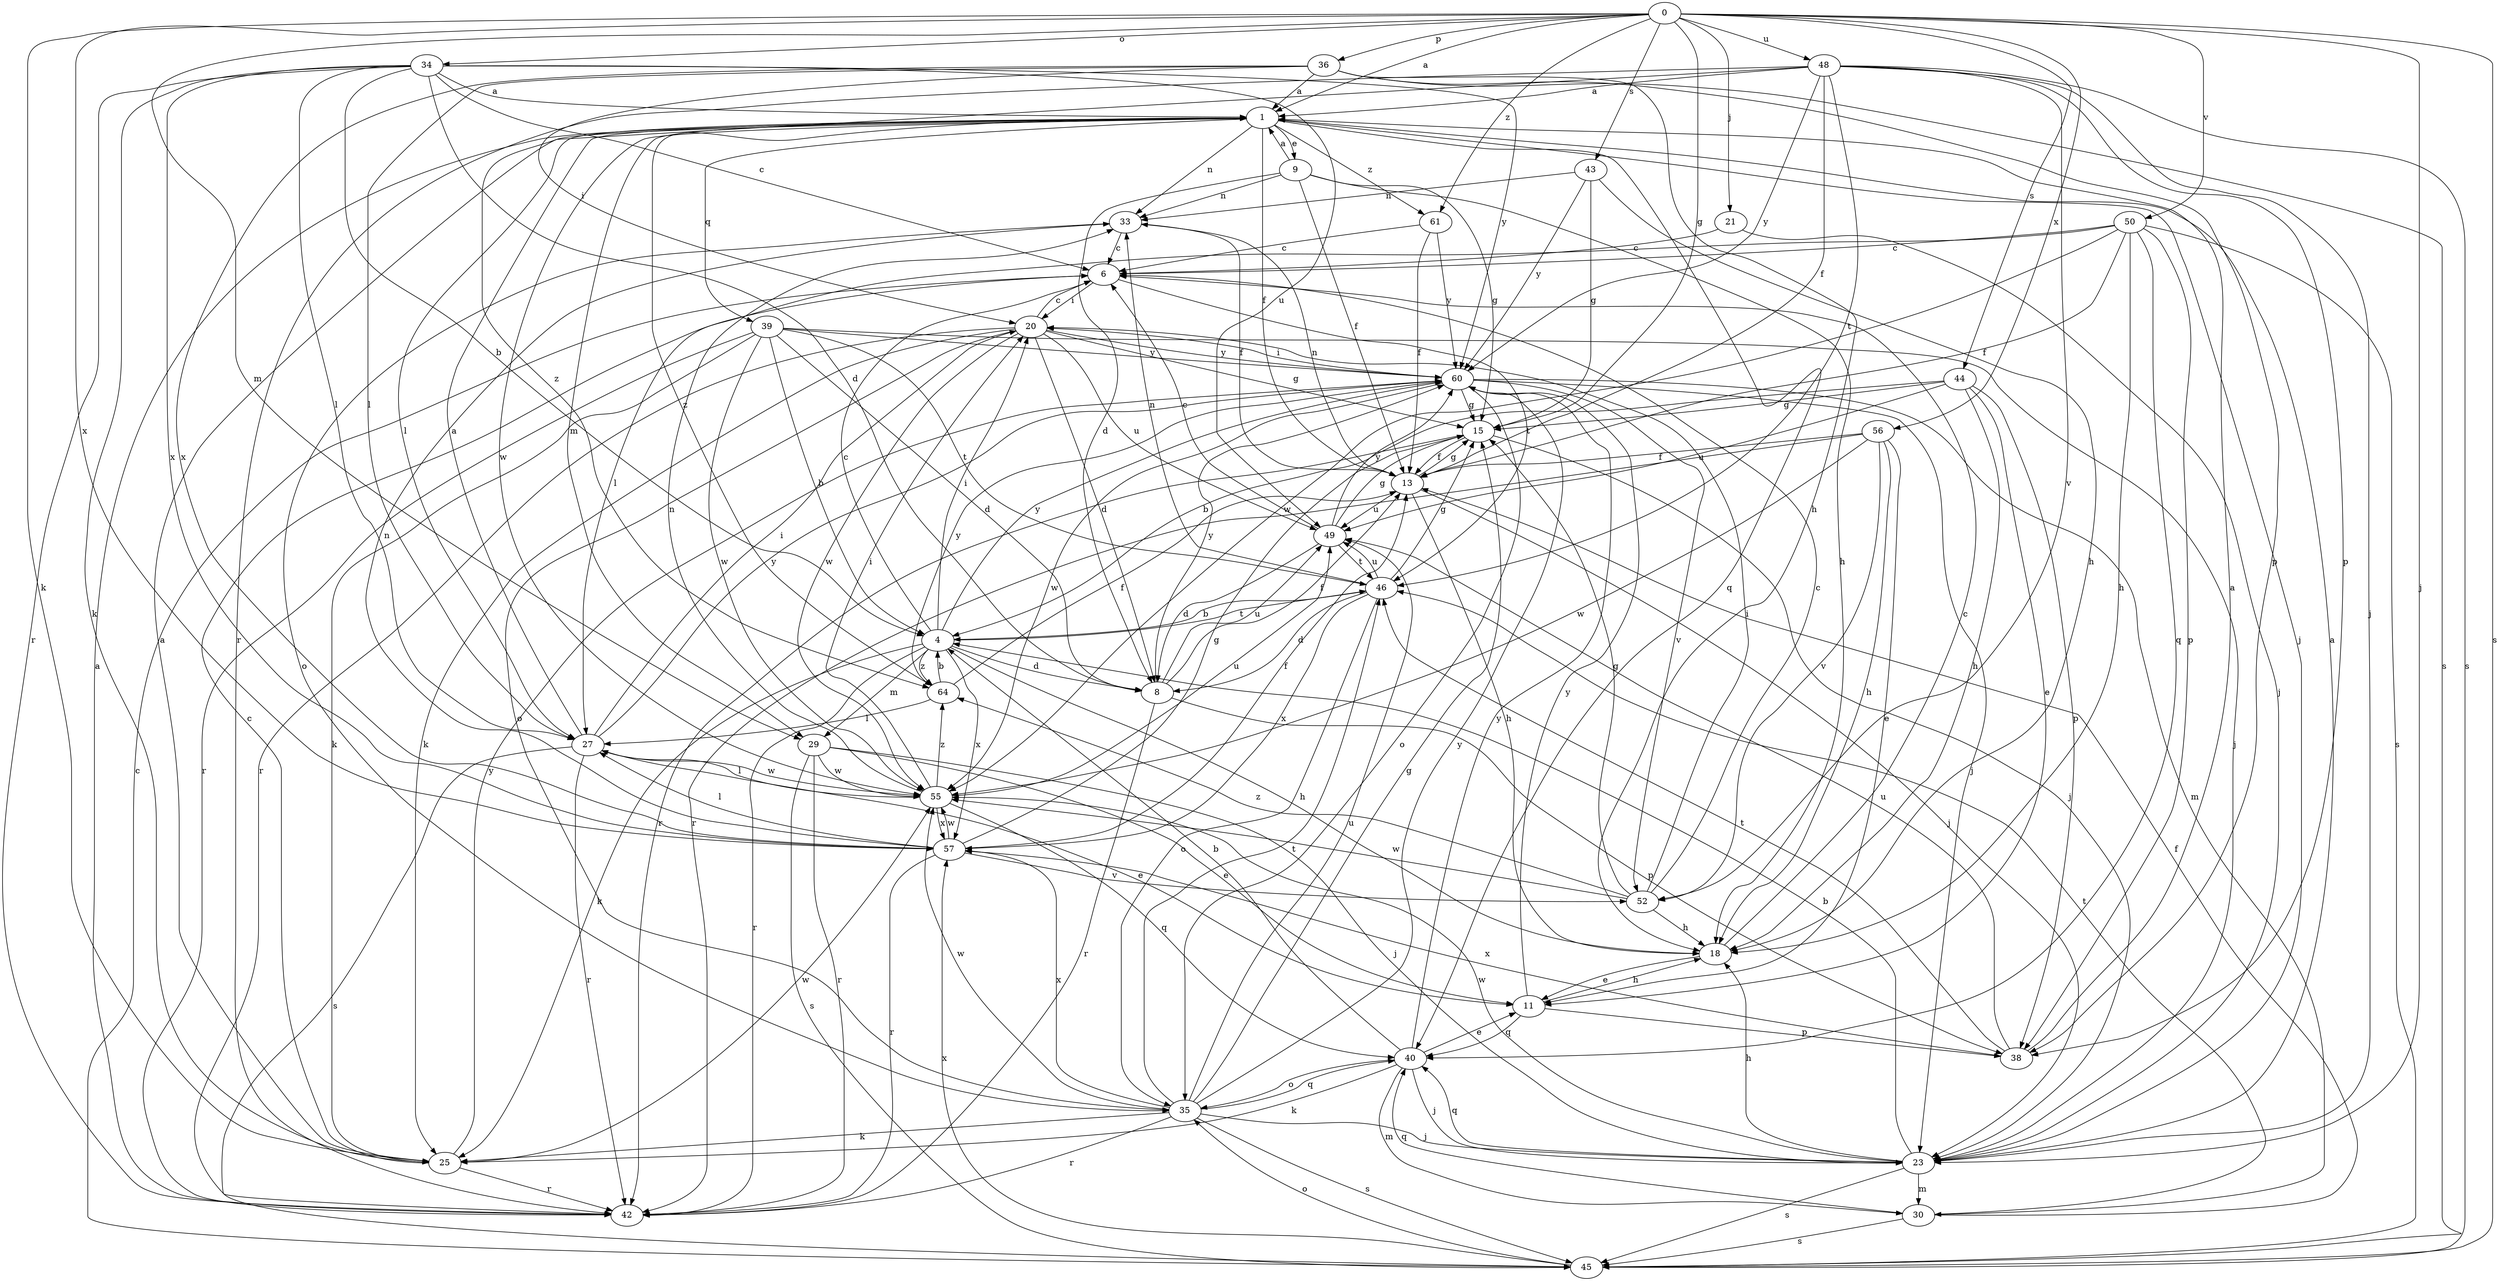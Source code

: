 strict digraph  {
0;
1;
4;
6;
8;
9;
11;
13;
15;
18;
20;
21;
23;
25;
27;
29;
30;
33;
34;
35;
36;
38;
39;
40;
42;
43;
44;
45;
46;
48;
49;
50;
52;
55;
56;
57;
60;
61;
64;
0 -> 1  [label=a];
0 -> 15  [label=g];
0 -> 21  [label=j];
0 -> 23  [label=j];
0 -> 25  [label=k];
0 -> 29  [label=m];
0 -> 34  [label=o];
0 -> 36  [label=p];
0 -> 43  [label=s];
0 -> 44  [label=s];
0 -> 45  [label=s];
0 -> 48  [label=u];
0 -> 50  [label=v];
0 -> 56  [label=x];
0 -> 57  [label=x];
0 -> 61  [label=z];
1 -> 9  [label=e];
1 -> 13  [label=f];
1 -> 23  [label=j];
1 -> 27  [label=l];
1 -> 29  [label=m];
1 -> 33  [label=n];
1 -> 39  [label=q];
1 -> 40  [label=q];
1 -> 55  [label=w];
1 -> 61  [label=z];
1 -> 64  [label=z];
4 -> 6  [label=c];
4 -> 8  [label=d];
4 -> 18  [label=h];
4 -> 20  [label=i];
4 -> 25  [label=k];
4 -> 29  [label=m];
4 -> 42  [label=r];
4 -> 46  [label=t];
4 -> 57  [label=x];
4 -> 60  [label=y];
4 -> 64  [label=z];
6 -> 20  [label=i];
6 -> 46  [label=t];
8 -> 13  [label=f];
8 -> 38  [label=p];
8 -> 42  [label=r];
8 -> 49  [label=u];
8 -> 60  [label=y];
9 -> 1  [label=a];
9 -> 8  [label=d];
9 -> 13  [label=f];
9 -> 15  [label=g];
9 -> 18  [label=h];
9 -> 33  [label=n];
11 -> 18  [label=h];
11 -> 38  [label=p];
11 -> 40  [label=q];
11 -> 60  [label=y];
13 -> 15  [label=g];
13 -> 18  [label=h];
13 -> 23  [label=j];
13 -> 33  [label=n];
13 -> 49  [label=u];
15 -> 13  [label=f];
15 -> 23  [label=j];
15 -> 42  [label=r];
18 -> 6  [label=c];
18 -> 11  [label=e];
20 -> 6  [label=c];
20 -> 8  [label=d];
20 -> 15  [label=g];
20 -> 25  [label=k];
20 -> 35  [label=o];
20 -> 42  [label=r];
20 -> 49  [label=u];
20 -> 55  [label=w];
20 -> 60  [label=y];
21 -> 6  [label=c];
21 -> 23  [label=j];
23 -> 1  [label=a];
23 -> 4  [label=b];
23 -> 18  [label=h];
23 -> 30  [label=m];
23 -> 40  [label=q];
23 -> 45  [label=s];
23 -> 55  [label=w];
25 -> 1  [label=a];
25 -> 6  [label=c];
25 -> 42  [label=r];
25 -> 55  [label=w];
25 -> 60  [label=y];
27 -> 1  [label=a];
27 -> 11  [label=e];
27 -> 20  [label=i];
27 -> 42  [label=r];
27 -> 45  [label=s];
27 -> 55  [label=w];
27 -> 60  [label=y];
29 -> 11  [label=e];
29 -> 23  [label=j];
29 -> 42  [label=r];
29 -> 45  [label=s];
29 -> 55  [label=w];
30 -> 13  [label=f];
30 -> 40  [label=q];
30 -> 45  [label=s];
30 -> 46  [label=t];
33 -> 6  [label=c];
33 -> 13  [label=f];
33 -> 35  [label=o];
34 -> 1  [label=a];
34 -> 4  [label=b];
34 -> 6  [label=c];
34 -> 8  [label=d];
34 -> 25  [label=k];
34 -> 27  [label=l];
34 -> 42  [label=r];
34 -> 49  [label=u];
34 -> 57  [label=x];
34 -> 60  [label=y];
35 -> 15  [label=g];
35 -> 23  [label=j];
35 -> 25  [label=k];
35 -> 40  [label=q];
35 -> 42  [label=r];
35 -> 45  [label=s];
35 -> 46  [label=t];
35 -> 49  [label=u];
35 -> 55  [label=w];
35 -> 57  [label=x];
35 -> 60  [label=y];
36 -> 1  [label=a];
36 -> 18  [label=h];
36 -> 20  [label=i];
36 -> 27  [label=l];
36 -> 38  [label=p];
36 -> 45  [label=s];
36 -> 57  [label=x];
38 -> 1  [label=a];
38 -> 46  [label=t];
38 -> 49  [label=u];
38 -> 57  [label=x];
39 -> 4  [label=b];
39 -> 8  [label=d];
39 -> 23  [label=j];
39 -> 25  [label=k];
39 -> 42  [label=r];
39 -> 46  [label=t];
39 -> 55  [label=w];
39 -> 60  [label=y];
40 -> 4  [label=b];
40 -> 11  [label=e];
40 -> 23  [label=j];
40 -> 25  [label=k];
40 -> 30  [label=m];
40 -> 35  [label=o];
40 -> 60  [label=y];
42 -> 1  [label=a];
43 -> 15  [label=g];
43 -> 18  [label=h];
43 -> 33  [label=n];
43 -> 60  [label=y];
44 -> 4  [label=b];
44 -> 11  [label=e];
44 -> 15  [label=g];
44 -> 18  [label=h];
44 -> 38  [label=p];
44 -> 49  [label=u];
45 -> 6  [label=c];
45 -> 35  [label=o];
45 -> 57  [label=x];
46 -> 4  [label=b];
46 -> 8  [label=d];
46 -> 15  [label=g];
46 -> 33  [label=n];
46 -> 35  [label=o];
46 -> 49  [label=u];
46 -> 57  [label=x];
48 -> 1  [label=a];
48 -> 13  [label=f];
48 -> 23  [label=j];
48 -> 38  [label=p];
48 -> 42  [label=r];
48 -> 45  [label=s];
48 -> 46  [label=t];
48 -> 52  [label=v];
48 -> 60  [label=y];
48 -> 64  [label=z];
49 -> 6  [label=c];
49 -> 8  [label=d];
49 -> 15  [label=g];
49 -> 46  [label=t];
49 -> 60  [label=y];
50 -> 6  [label=c];
50 -> 13  [label=f];
50 -> 18  [label=h];
50 -> 27  [label=l];
50 -> 38  [label=p];
50 -> 40  [label=q];
50 -> 45  [label=s];
50 -> 55  [label=w];
52 -> 6  [label=c];
52 -> 15  [label=g];
52 -> 18  [label=h];
52 -> 20  [label=i];
52 -> 55  [label=w];
52 -> 64  [label=z];
55 -> 20  [label=i];
55 -> 27  [label=l];
55 -> 33  [label=n];
55 -> 40  [label=q];
55 -> 49  [label=u];
55 -> 57  [label=x];
55 -> 64  [label=z];
56 -> 11  [label=e];
56 -> 13  [label=f];
56 -> 18  [label=h];
56 -> 42  [label=r];
56 -> 52  [label=v];
56 -> 55  [label=w];
57 -> 13  [label=f];
57 -> 15  [label=g];
57 -> 27  [label=l];
57 -> 33  [label=n];
57 -> 42  [label=r];
57 -> 52  [label=v];
57 -> 55  [label=w];
60 -> 15  [label=g];
60 -> 20  [label=i];
60 -> 23  [label=j];
60 -> 30  [label=m];
60 -> 35  [label=o];
60 -> 52  [label=v];
60 -> 55  [label=w];
61 -> 6  [label=c];
61 -> 13  [label=f];
61 -> 60  [label=y];
64 -> 4  [label=b];
64 -> 13  [label=f];
64 -> 27  [label=l];
64 -> 60  [label=y];
}
